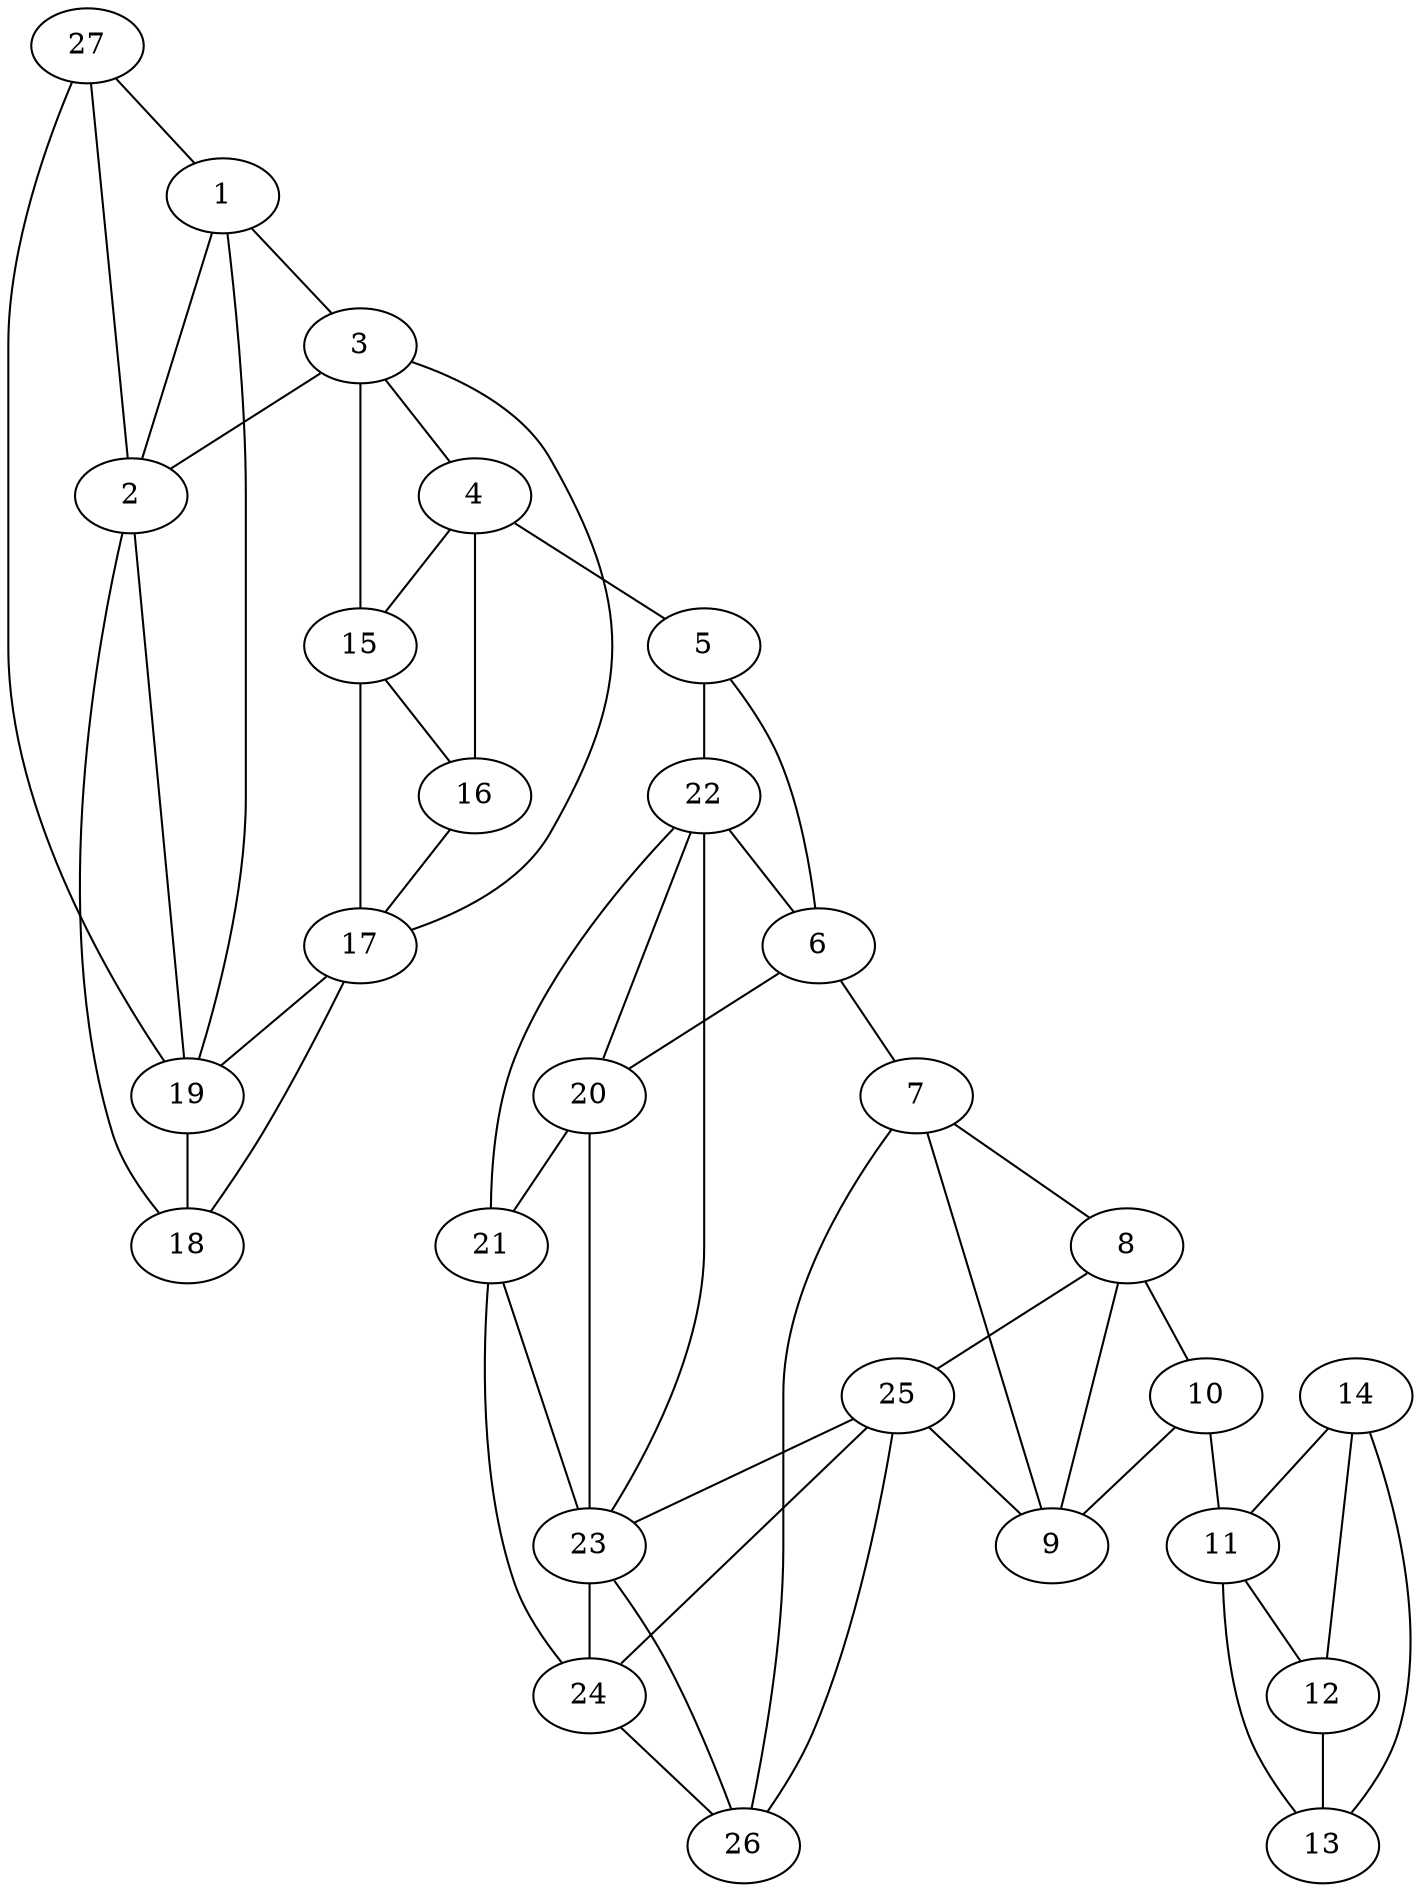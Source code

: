 graph pdb1ir3 {
	1	 [aaLength=3,
		sequence=vanDerWaals,
		type=0];
	3	 [aaLength=15,
		sequence=vanDerWaals,
		type=0];
	1 -- 3	 [distance0="57.78488",
		frequency=1,
		type0=2];
	2	 [aaLength=3,
		sequence=vanDerWaals,
		type=0];
	1 -- 2	 [distance0="19.70578",
		frequency=1,
		type0=1];
	19	 [aaLength=9,
		sequence=vanDerWaals,
		type=1];
	1 -- 19	 [distance0="62.93046",
		frequency=1,
		type0=3];
	2 -- 19	 [distance0="45.01775",
		distance1="0.0",
		frequency=2,
		type0=2,
		type1=4];
	3 -- 2	 [distance0="46.32223",
		frequency=1,
		type0=1];
	15	 [aaLength=5,
		sequence=vanDerWaals,
		type=1];
	3 -- 15	 [distance0="0.0",
		frequency=1,
		type0=4];
	4	 [aaLength=7,
		sequence=vanDerWaals,
		type=0];
	3 -- 4	 [distance0="53.42862",
		frequency=1,
		type0=3];
	17	 [aaLength=10,
		sequence=vanDerWaals,
		type=1];
	3 -- 17	 [distance0="51.89253",
		frequency=1,
		type0=2];
	4 -- 15	 [distance0="41.70884",
		frequency=1,
		type0=3];
	5	 [aaLength=20,
		sequence=vanDerWaals,
		type=0];
	4 -- 5	 [distance0="27.10635",
		distance1="0.0",
		frequency=2,
		type0=1,
		type1=4];
	16	 [aaLength=5,
		sequence=vanDerWaals,
		type=1];
	4 -- 16	 [distance0="37.10293",
		frequency=1,
		type0=2];
	22	 [aaLength=2,
		sequence=vanDerWaals,
		type=1];
	5 -- 22	 [distance0="55.69912",
		distance1="0.0",
		frequency=2,
		type0=3,
		type1=4];
	6	 [aaLength=3,
		sequence=vanDerWaals,
		type=0];
	7	 [aaLength=3,
		sequence=vanDerWaals,
		type=0];
	6 -- 7	 [distance0="39.09702",
		frequency=1,
		type0=2];
	6 -- 5	 [distance0="30.22835",
		frequency=1,
		type0=1];
	20	 [aaLength=3,
		sequence=vanDerWaals,
		type=1];
	6 -- 20	 [distance0="40.34252",
		distance1="0.0",
		frequency=2,
		type0=3,
		type1=4];
	8	 [aaLength=6,
		sequence=vanDerWaals,
		type=0];
	7 -- 8	 [distance0="11.77537",
		distance1="0.0",
		frequency=2,
		type0=1,
		type1=4];
	9	 [aaLength=16,
		sequence=vanDerWaals,
		type=0];
	7 -- 9	 [distance0="17.92581",
		frequency=1,
		type0=2];
	26	 [aaLength=3,
		sequence=vanDerWaals,
		type=1];
	7 -- 26	 [distance0="38.68852",
		frequency=1,
		type0=3];
	10	 [aaLength=9,
		sequence=vanDerWaals,
		type=0];
	8 -- 10	 [distance0="38.21073",
		frequency=1,
		type0=3];
	25	 [aaLength=2,
		sequence=vanDerWaals,
		type=1];
	8 -- 25	 [distance0="0.0",
		frequency=1,
		type0=4];
	9 -- 8	 [distance0="13.80888",
		frequency=1,
		type0=1];
	10 -- 9	 [distance0="29.00148",
		frequency=1,
		type0=1];
	11	 [aaLength=10,
		sequence=vanDerWaals,
		type=0];
	10 -- 11	 [distance0="29.89418",
		distance1="0.0",
		frequency=2,
		type0=2,
		type1=4];
	12	 [aaLength=3,
		sequence=vanDerWaals,
		type=0];
	11 -- 12	 [distance0="21.33189",
		distance1="0.0",
		frequency=2,
		type0=1,
		type1=4];
	13	 [aaLength=8,
		sequence=vanDerWaals,
		type=0];
	11 -- 13	 [distance0="22.00881",
		frequency=1,
		type0=2];
	12 -- 13	 [distance0="9.341394",
		distance1="0.0",
		frequency=2,
		type0=1,
		type1=4];
	14	 [aaLength=4,
		sequence=vanDerWaals,
		type=0];
	14 -- 11	 [distance0="37.03127",
		frequency=1,
		type0=3];
	14 -- 12	 [distance0="22.03525",
		frequency=1,
		type0=2];
	14 -- 13	 [distance0="15.4711",
		frequency=1,
		type0=1];
	15 -- 16	 [distance0="11.0",
		distance1="0.0",
		frequency=2,
		type0=1,
		type1=4];
	15 -- 17	 [distance0="40.0",
		frequency=1,
		type0=2];
	16 -- 17	 [distance0="51.0",
		frequency=1,
		type0=3];
	18	 [aaLength=11,
		sequence=vanDerWaals,
		type=1];
	17 -- 18	 [distance0="13.0",
		frequency=1,
		type0=1];
	17 -- 19	 [distance0="26.0",
		frequency=1,
		type0=2];
	18 -- 2	 [distance0="47.95412",
		frequency=1,
		type0=3];
	19 -- 18	 [distance0="13.0",
		distance1="0.0",
		frequency=2,
		type0=1,
		type1=4];
	21	 [aaLength=3,
		sequence=vanDerWaals,
		type=1];
	20 -- 21	 [distance0="8.0",
		distance1="0.0",
		frequency=2,
		type0=1,
		type1=4];
	23	 [aaLength=2,
		sequence=vanDerWaals,
		type=1];
	20 -- 23	 [distance0="17.0",
		frequency=1,
		type0=3];
	21 -- 23	 [distance0="9.0",
		distance1="0.0",
		frequency=2,
		type0=2,
		type1=4];
	24	 [aaLength=2,
		sequence=vanDerWaals,
		type=1];
	21 -- 24	 [distance0="17.0",
		frequency=1,
		type0=3];
	22 -- 20	 [distance0="10.0",
		frequency=1,
		type0=1];
	22 -- 6	 [distance0="0.0",
		frequency=1,
		type0=4];
	22 -- 21	 [distance0="18.0",
		frequency=1,
		type0=2];
	22 -- 23	 [distance0="27.0",
		frequency=1,
		type0=3];
	23 -- 24	 [distance0="8.0",
		distance1="0.0",
		frequency=2,
		type0=1,
		type1=4];
	24 -- 26	 [distance0="6.0",
		distance1="0.0",
		frequency=2,
		type0=1,
		type1=4];
	25 -- 9	 [distance0="0.0",
		frequency=1,
		type0=4];
	25 -- 23	 [distance0="30.0",
		frequency=1,
		type0=3];
	25 -- 24	 [distance0="22.0",
		frequency=1,
		type0=2];
	25 -- 26	 [distance0="16.0",
		frequency=1,
		type0=1];
	26 -- 23	 [distance0="14.0",
		frequency=1,
		type0=2];
	27	 [aaLength=3,
		sequence=MNM,
		type=1];
	27 -- 1	 [distance0="972.9364",
		frequency=1,
		type0=1];
	27 -- 2	 [distance0="982.0242",
		frequency=1,
		type0=2];
	27 -- 19	 [distance0="985.0",
		frequency=1,
		type0=3];
}
